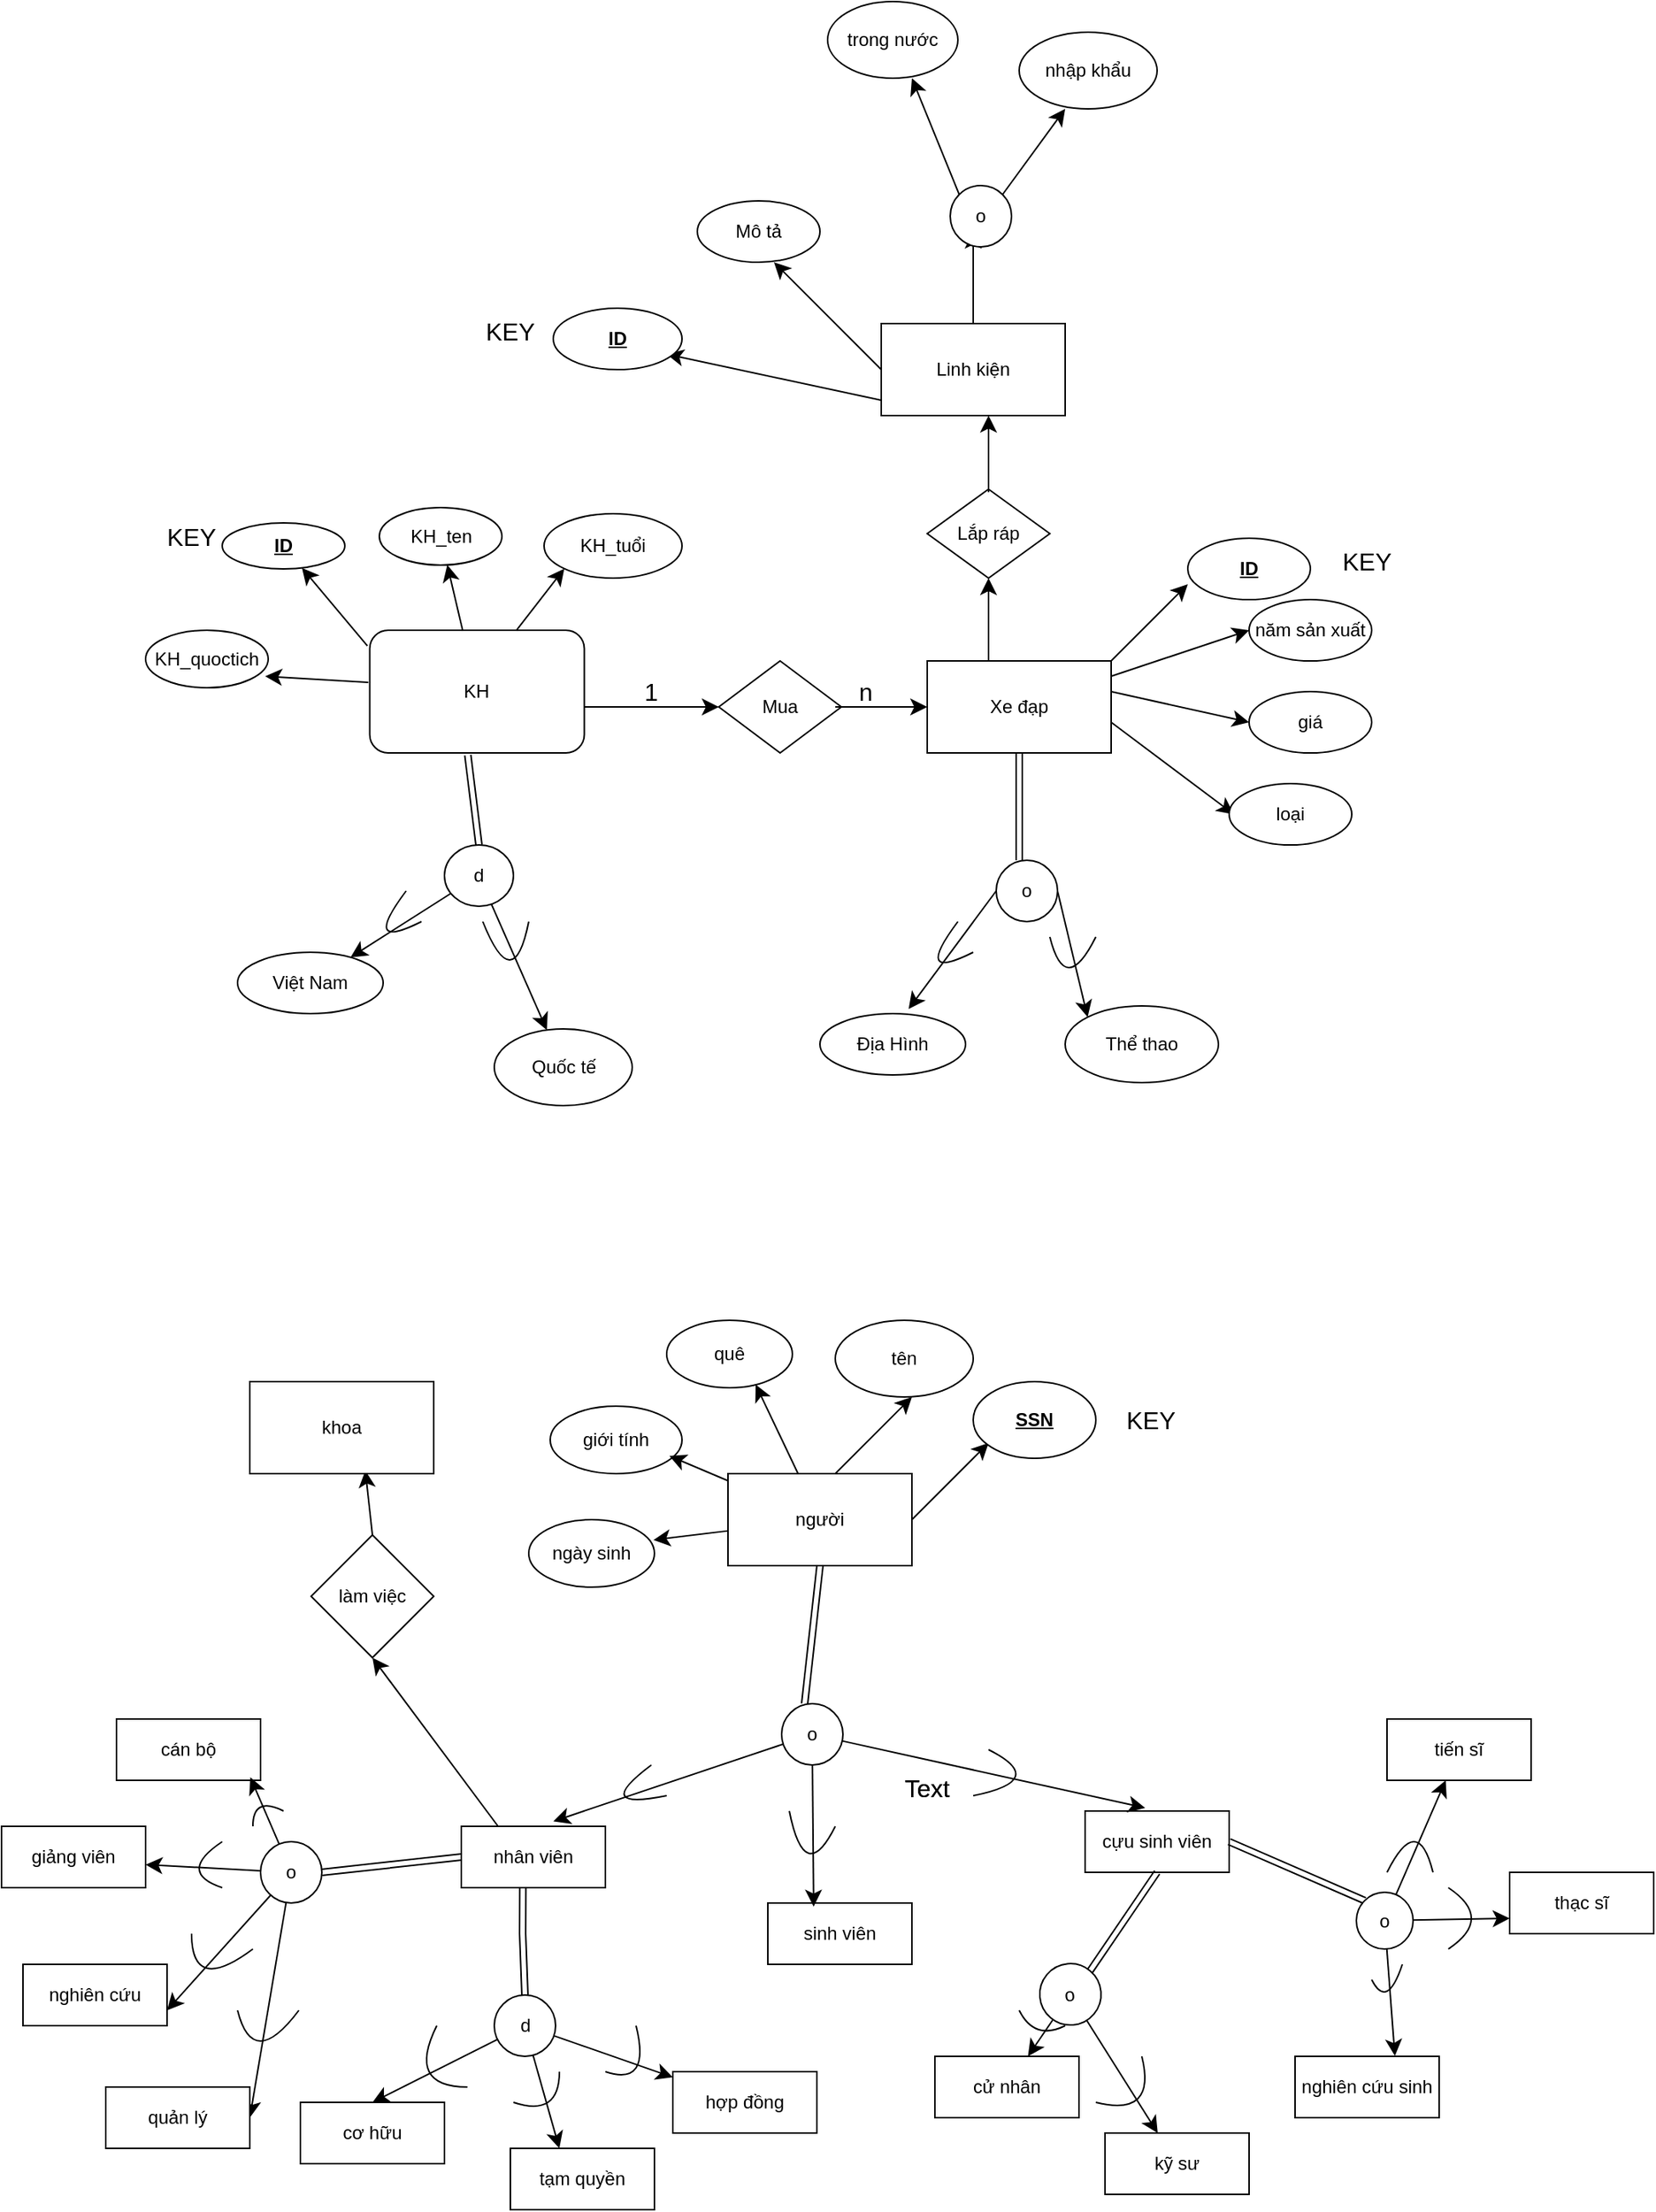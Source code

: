<mxfile version="24.3.0" type="github">
  <diagram id="C5RBs43oDa-KdzZeNtuy" name="Page-1">
    <mxGraphModel dx="2408" dy="2099" grid="1" gridSize="10" guides="1" tooltips="1" connect="1" arrows="1" fold="1" page="1" pageScale="1" pageWidth="827" pageHeight="1169" math="0" shadow="0">
      <root>
        <mxCell id="WIyWlLk6GJQsqaUBKTNV-0" />
        <mxCell id="WIyWlLk6GJQsqaUBKTNV-1" parent="WIyWlLk6GJQsqaUBKTNV-0" />
        <mxCell id="UyZW2vy-J4mHk7GFtcip-6" value="" style="edgeStyle=none;curved=1;rounded=0;orthogonalLoop=1;jettySize=auto;html=1;fontSize=12;startSize=8;endSize=8;exitX=-0.011;exitY=0.127;exitDx=0;exitDy=0;exitPerimeter=0;" edge="1" parent="WIyWlLk6GJQsqaUBKTNV-1" source="WIyWlLk6GJQsqaUBKTNV-3" target="UyZW2vy-J4mHk7GFtcip-4">
          <mxGeometry relative="1" as="geometry" />
        </mxCell>
        <mxCell id="UyZW2vy-J4mHk7GFtcip-8" value="" style="edgeStyle=none;curved=1;rounded=0;orthogonalLoop=1;jettySize=auto;html=1;fontSize=12;startSize=8;endSize=8;" edge="1" parent="WIyWlLk6GJQsqaUBKTNV-1" source="WIyWlLk6GJQsqaUBKTNV-3" target="UyZW2vy-J4mHk7GFtcip-7">
          <mxGeometry relative="1" as="geometry" />
        </mxCell>
        <mxCell id="WIyWlLk6GJQsqaUBKTNV-3" value="KH" style="rounded=1;whiteSpace=wrap;html=1;fontSize=12;glass=0;strokeWidth=1;shadow=0;" parent="WIyWlLk6GJQsqaUBKTNV-1" vertex="1">
          <mxGeometry x="186.25" y="80" width="140" height="80" as="geometry" />
        </mxCell>
        <mxCell id="UyZW2vy-J4mHk7GFtcip-4" value="&lt;u&gt;&lt;b&gt;ID&lt;/b&gt;&lt;/u&gt;" style="ellipse;whiteSpace=wrap;html=1;rounded=1;glass=0;strokeWidth=1;shadow=0;" vertex="1" parent="WIyWlLk6GJQsqaUBKTNV-1">
          <mxGeometry x="90" y="10" width="80" height="30" as="geometry" />
        </mxCell>
        <mxCell id="UyZW2vy-J4mHk7GFtcip-7" value="KH_ten" style="ellipse;whiteSpace=wrap;html=1;rounded=1;glass=0;strokeWidth=1;shadow=0;" vertex="1" parent="WIyWlLk6GJQsqaUBKTNV-1">
          <mxGeometry x="192.5" width="80" height="37.5" as="geometry" />
        </mxCell>
        <mxCell id="UyZW2vy-J4mHk7GFtcip-9" value="KH_quoctich" style="ellipse;whiteSpace=wrap;html=1;rounded=1;glass=0;strokeWidth=1;shadow=0;" vertex="1" parent="WIyWlLk6GJQsqaUBKTNV-1">
          <mxGeometry x="40" y="80" width="80" height="37.5" as="geometry" />
        </mxCell>
        <mxCell id="UyZW2vy-J4mHk7GFtcip-10" value="" style="endArrow=classic;html=1;rounded=0;fontSize=12;startSize=8;endSize=8;curved=1;exitX=-0.007;exitY=0.425;exitDx=0;exitDy=0;entryX=0.975;entryY=0.8;entryDx=0;entryDy=0;entryPerimeter=0;exitPerimeter=0;" edge="1" parent="WIyWlLk6GJQsqaUBKTNV-1" source="WIyWlLk6GJQsqaUBKTNV-3" target="UyZW2vy-J4mHk7GFtcip-9">
          <mxGeometry width="50" height="50" relative="1" as="geometry">
            <mxPoint x="120" y="90" as="sourcePoint" />
            <mxPoint x="170" y="40" as="targetPoint" />
          </mxGeometry>
        </mxCell>
        <mxCell id="UyZW2vy-J4mHk7GFtcip-11" value="KH_tuổi" style="ellipse;whiteSpace=wrap;html=1;" vertex="1" parent="WIyWlLk6GJQsqaUBKTNV-1">
          <mxGeometry x="300" y="4" width="90" height="42" as="geometry" />
        </mxCell>
        <mxCell id="UyZW2vy-J4mHk7GFtcip-12" value="" style="endArrow=classic;html=1;rounded=0;fontSize=12;startSize=8;endSize=8;curved=1;entryX=0;entryY=1;entryDx=0;entryDy=0;exitX=0.685;exitY=-0.003;exitDx=0;exitDy=0;exitPerimeter=0;" edge="1" parent="WIyWlLk6GJQsqaUBKTNV-1" source="WIyWlLk6GJQsqaUBKTNV-3" target="UyZW2vy-J4mHk7GFtcip-11">
          <mxGeometry width="50" height="50" relative="1" as="geometry">
            <mxPoint x="310" y="120" as="sourcePoint" />
            <mxPoint x="380" y="90" as="targetPoint" />
          </mxGeometry>
        </mxCell>
        <mxCell id="UyZW2vy-J4mHk7GFtcip-21" value="" style="edgeStyle=none;curved=1;rounded=0;orthogonalLoop=1;jettySize=auto;html=1;fontSize=12;startSize=8;endSize=8;" edge="1" parent="WIyWlLk6GJQsqaUBKTNV-1" source="UyZW2vy-J4mHk7GFtcip-18" target="UyZW2vy-J4mHk7GFtcip-20">
          <mxGeometry relative="1" as="geometry" />
        </mxCell>
        <mxCell id="UyZW2vy-J4mHk7GFtcip-23" value="" style="edgeStyle=none;curved=1;rounded=0;orthogonalLoop=1;jettySize=auto;html=1;fontSize=12;startSize=8;endSize=8;" edge="1" parent="WIyWlLk6GJQsqaUBKTNV-1" source="UyZW2vy-J4mHk7GFtcip-18" target="UyZW2vy-J4mHk7GFtcip-22">
          <mxGeometry relative="1" as="geometry" />
        </mxCell>
        <mxCell id="UyZW2vy-J4mHk7GFtcip-18" value="d" style="ellipse;whiteSpace=wrap;html=1;rounded=1;glass=0;strokeWidth=1;shadow=0;" vertex="1" parent="WIyWlLk6GJQsqaUBKTNV-1">
          <mxGeometry x="235" y="220" width="45" height="40" as="geometry" />
        </mxCell>
        <mxCell id="UyZW2vy-J4mHk7GFtcip-20" value="Quốc tế" style="ellipse;whiteSpace=wrap;html=1;rounded=1;glass=0;strokeWidth=1;shadow=0;" vertex="1" parent="WIyWlLk6GJQsqaUBKTNV-1">
          <mxGeometry x="267.5" y="340" width="90" height="50" as="geometry" />
        </mxCell>
        <mxCell id="UyZW2vy-J4mHk7GFtcip-22" value="Việt Nam" style="ellipse;whiteSpace=wrap;html=1;rounded=1;glass=0;strokeWidth=1;shadow=0;" vertex="1" parent="WIyWlLk6GJQsqaUBKTNV-1">
          <mxGeometry x="100" y="290" width="95" height="40" as="geometry" />
        </mxCell>
        <mxCell id="UyZW2vy-J4mHk7GFtcip-27" value="" style="endArrow=classic;html=1;rounded=0;fontSize=12;startSize=8;endSize=8;curved=1;entryX=0;entryY=0.5;entryDx=0;entryDy=0;" edge="1" parent="WIyWlLk6GJQsqaUBKTNV-1" target="UyZW2vy-J4mHk7GFtcip-28">
          <mxGeometry width="50" height="50" relative="1" as="geometry">
            <mxPoint x="326.25" y="130" as="sourcePoint" />
            <mxPoint x="420" y="130" as="targetPoint" />
          </mxGeometry>
        </mxCell>
        <mxCell id="UyZW2vy-J4mHk7GFtcip-28" value="Mua" style="rhombus;whiteSpace=wrap;html=1;" vertex="1" parent="WIyWlLk6GJQsqaUBKTNV-1">
          <mxGeometry x="414" y="100" width="80" height="60" as="geometry" />
        </mxCell>
        <mxCell id="UyZW2vy-J4mHk7GFtcip-29" value="" style="endArrow=classic;html=1;rounded=0;fontSize=12;startSize=8;endSize=8;curved=1;" edge="1" parent="WIyWlLk6GJQsqaUBKTNV-1">
          <mxGeometry width="50" height="50" relative="1" as="geometry">
            <mxPoint x="490" y="130" as="sourcePoint" />
            <mxPoint x="550" y="130" as="targetPoint" />
          </mxGeometry>
        </mxCell>
        <mxCell id="UyZW2vy-J4mHk7GFtcip-30" value="Xe đạp" style="rounded=0;whiteSpace=wrap;html=1;" vertex="1" parent="WIyWlLk6GJQsqaUBKTNV-1">
          <mxGeometry x="550" y="100" width="120" height="60" as="geometry" />
        </mxCell>
        <mxCell id="UyZW2vy-J4mHk7GFtcip-31" value="" style="shape=link;html=1;rounded=0;fontSize=12;startSize=8;endSize=8;curved=1;exitX=0.5;exitY=1;exitDx=0;exitDy=0;" edge="1" parent="WIyWlLk6GJQsqaUBKTNV-1" source="UyZW2vy-J4mHk7GFtcip-30">
          <mxGeometry width="100" relative="1" as="geometry">
            <mxPoint x="600" y="160" as="sourcePoint" />
            <mxPoint x="610" y="230" as="targetPoint" />
          </mxGeometry>
        </mxCell>
        <mxCell id="UyZW2vy-J4mHk7GFtcip-32" value="" style="shape=link;html=1;rounded=0;fontSize=12;startSize=8;endSize=8;curved=1;exitX=0.457;exitY=1.018;exitDx=0;exitDy=0;exitPerimeter=0;entryX=0.5;entryY=0;entryDx=0;entryDy=0;" edge="1" parent="WIyWlLk6GJQsqaUBKTNV-1" source="WIyWlLk6GJQsqaUBKTNV-3" target="UyZW2vy-J4mHk7GFtcip-18">
          <mxGeometry width="100" relative="1" as="geometry">
            <mxPoint x="200" y="300" as="sourcePoint" />
            <mxPoint x="300" y="300" as="targetPoint" />
          </mxGeometry>
        </mxCell>
        <mxCell id="UyZW2vy-J4mHk7GFtcip-33" value="o" style="ellipse;whiteSpace=wrap;html=1;aspect=fixed;" vertex="1" parent="WIyWlLk6GJQsqaUBKTNV-1">
          <mxGeometry x="595" y="230" width="40" height="40" as="geometry" />
        </mxCell>
        <mxCell id="UyZW2vy-J4mHk7GFtcip-34" value="" style="endArrow=classic;html=1;rounded=0;fontSize=12;startSize=8;endSize=8;curved=1;exitX=1;exitY=0.5;exitDx=0;exitDy=0;entryX=0;entryY=0;entryDx=0;entryDy=0;" edge="1" parent="WIyWlLk6GJQsqaUBKTNV-1" source="UyZW2vy-J4mHk7GFtcip-33" target="UyZW2vy-J4mHk7GFtcip-37">
          <mxGeometry width="50" height="50" relative="1" as="geometry">
            <mxPoint x="630" y="250" as="sourcePoint" />
            <mxPoint x="660" y="310" as="targetPoint" />
          </mxGeometry>
        </mxCell>
        <mxCell id="UyZW2vy-J4mHk7GFtcip-35" value="" style="endArrow=classic;html=1;rounded=0;fontSize=12;startSize=8;endSize=8;curved=1;exitX=0;exitY=0.5;exitDx=0;exitDy=0;entryX=0.609;entryY=-0.074;entryDx=0;entryDy=0;entryPerimeter=0;" edge="1" parent="WIyWlLk6GJQsqaUBKTNV-1" source="UyZW2vy-J4mHk7GFtcip-33" target="UyZW2vy-J4mHk7GFtcip-36">
          <mxGeometry width="50" height="50" relative="1" as="geometry">
            <mxPoint x="530" y="260" as="sourcePoint" />
            <mxPoint x="540" y="290" as="targetPoint" />
          </mxGeometry>
        </mxCell>
        <mxCell id="UyZW2vy-J4mHk7GFtcip-36" value="Địa Hình" style="ellipse;whiteSpace=wrap;html=1;" vertex="1" parent="WIyWlLk6GJQsqaUBKTNV-1">
          <mxGeometry x="480" y="330" width="95" height="40" as="geometry" />
        </mxCell>
        <mxCell id="UyZW2vy-J4mHk7GFtcip-37" value="Thể thao" style="ellipse;whiteSpace=wrap;html=1;" vertex="1" parent="WIyWlLk6GJQsqaUBKTNV-1">
          <mxGeometry x="640" y="325" width="100" height="50" as="geometry" />
        </mxCell>
        <mxCell id="UyZW2vy-J4mHk7GFtcip-38" value="1" style="text;html=1;align=center;verticalAlign=middle;whiteSpace=wrap;rounded=0;fontSize=16;" vertex="1" parent="WIyWlLk6GJQsqaUBKTNV-1">
          <mxGeometry x="340" y="105" width="60" height="30" as="geometry" />
        </mxCell>
        <mxCell id="UyZW2vy-J4mHk7GFtcip-39" value="n" style="text;html=1;align=center;verticalAlign=middle;whiteSpace=wrap;rounded=0;fontSize=16;" vertex="1" parent="WIyWlLk6GJQsqaUBKTNV-1">
          <mxGeometry x="480" y="105" width="60" height="30" as="geometry" />
        </mxCell>
        <mxCell id="UyZW2vy-J4mHk7GFtcip-40" value="" style="endArrow=classic;html=1;rounded=0;fontSize=12;startSize=8;endSize=8;curved=1;" edge="1" parent="WIyWlLk6GJQsqaUBKTNV-1">
          <mxGeometry width="50" height="50" relative="1" as="geometry">
            <mxPoint x="670" y="100" as="sourcePoint" />
            <mxPoint x="720" y="50" as="targetPoint" />
          </mxGeometry>
        </mxCell>
        <mxCell id="UyZW2vy-J4mHk7GFtcip-41" value="" style="endArrow=classic;html=1;rounded=0;fontSize=12;startSize=8;endSize=8;curved=1;" edge="1" parent="WIyWlLk6GJQsqaUBKTNV-1">
          <mxGeometry width="50" height="50" relative="1" as="geometry">
            <mxPoint x="670" y="120" as="sourcePoint" />
            <mxPoint x="760" y="140" as="targetPoint" />
          </mxGeometry>
        </mxCell>
        <mxCell id="UyZW2vy-J4mHk7GFtcip-42" value="" style="endArrow=classic;html=1;rounded=0;fontSize=12;startSize=8;endSize=8;curved=1;" edge="1" parent="WIyWlLk6GJQsqaUBKTNV-1">
          <mxGeometry width="50" height="50" relative="1" as="geometry">
            <mxPoint x="670" y="140" as="sourcePoint" />
            <mxPoint x="750" y="200" as="targetPoint" />
          </mxGeometry>
        </mxCell>
        <mxCell id="UyZW2vy-J4mHk7GFtcip-43" value="" style="endArrow=classic;html=1;rounded=0;fontSize=12;startSize=8;endSize=8;curved=1;" edge="1" parent="WIyWlLk6GJQsqaUBKTNV-1">
          <mxGeometry width="50" height="50" relative="1" as="geometry">
            <mxPoint x="670" y="110" as="sourcePoint" />
            <mxPoint x="760" y="80" as="targetPoint" />
          </mxGeometry>
        </mxCell>
        <mxCell id="UyZW2vy-J4mHk7GFtcip-44" value="&lt;u&gt;&lt;b&gt;ID&lt;/b&gt;&lt;/u&gt;" style="ellipse;whiteSpace=wrap;html=1;" vertex="1" parent="WIyWlLk6GJQsqaUBKTNV-1">
          <mxGeometry x="720" y="20" width="80" height="40" as="geometry" />
        </mxCell>
        <mxCell id="UyZW2vy-J4mHk7GFtcip-45" value="năm sản xuất" style="ellipse;whiteSpace=wrap;html=1;" vertex="1" parent="WIyWlLk6GJQsqaUBKTNV-1">
          <mxGeometry x="760" y="60" width="80" height="40" as="geometry" />
        </mxCell>
        <mxCell id="UyZW2vy-J4mHk7GFtcip-46" value="giá" style="ellipse;whiteSpace=wrap;html=1;" vertex="1" parent="WIyWlLk6GJQsqaUBKTNV-1">
          <mxGeometry x="760" y="120" width="80" height="40" as="geometry" />
        </mxCell>
        <mxCell id="UyZW2vy-J4mHk7GFtcip-47" value="loại" style="ellipse;whiteSpace=wrap;html=1;" vertex="1" parent="WIyWlLk6GJQsqaUBKTNV-1">
          <mxGeometry x="747" y="180" width="80" height="40" as="geometry" />
        </mxCell>
        <mxCell id="UyZW2vy-J4mHk7GFtcip-48" value="" style="endArrow=classic;html=1;rounded=0;fontSize=12;startSize=8;endSize=8;curved=1;entryX=0.5;entryY=1;entryDx=0;entryDy=0;" edge="1" parent="WIyWlLk6GJQsqaUBKTNV-1" target="UyZW2vy-J4mHk7GFtcip-49">
          <mxGeometry width="50" height="50" relative="1" as="geometry">
            <mxPoint x="590" y="100" as="sourcePoint" />
            <mxPoint x="600" y="30" as="targetPoint" />
          </mxGeometry>
        </mxCell>
        <mxCell id="UyZW2vy-J4mHk7GFtcip-49" value="Lắp ráp" style="rhombus;whiteSpace=wrap;html=1;" vertex="1" parent="WIyWlLk6GJQsqaUBKTNV-1">
          <mxGeometry x="550" y="-12" width="80" height="58" as="geometry" />
        </mxCell>
        <mxCell id="UyZW2vy-J4mHk7GFtcip-50" value="" style="endArrow=none;html=1;rounded=0;fontSize=12;startSize=8;endSize=8;curved=1;" edge="1" parent="WIyWlLk6GJQsqaUBKTNV-1">
          <mxGeometry width="50" height="50" relative="1" as="geometry">
            <mxPoint x="220" y="270" as="sourcePoint" />
            <mxPoint x="210" y="250" as="targetPoint" />
            <Array as="points">
              <mxPoint x="180" y="290" />
            </Array>
          </mxGeometry>
        </mxCell>
        <mxCell id="UyZW2vy-J4mHk7GFtcip-51" value="" style="endArrow=none;html=1;rounded=0;fontSize=12;startSize=8;endSize=8;curved=1;" edge="1" parent="WIyWlLk6GJQsqaUBKTNV-1">
          <mxGeometry width="50" height="50" relative="1" as="geometry">
            <mxPoint x="290" y="270" as="sourcePoint" />
            <mxPoint x="260" y="270" as="targetPoint" />
            <Array as="points">
              <mxPoint x="280" y="320" />
            </Array>
          </mxGeometry>
        </mxCell>
        <mxCell id="UyZW2vy-J4mHk7GFtcip-52" value="" style="endArrow=none;html=1;rounded=0;fontSize=12;startSize=8;endSize=8;curved=1;" edge="1" parent="WIyWlLk6GJQsqaUBKTNV-1">
          <mxGeometry width="50" height="50" relative="1" as="geometry">
            <mxPoint x="580" y="290" as="sourcePoint" />
            <mxPoint x="570" y="270" as="targetPoint" />
            <Array as="points">
              <mxPoint x="540" y="310" />
            </Array>
          </mxGeometry>
        </mxCell>
        <mxCell id="UyZW2vy-J4mHk7GFtcip-53" value="" style="endArrow=none;html=1;rounded=0;fontSize=12;startSize=8;endSize=8;curved=1;" edge="1" parent="WIyWlLk6GJQsqaUBKTNV-1">
          <mxGeometry width="50" height="50" relative="1" as="geometry">
            <mxPoint x="660" y="280" as="sourcePoint" />
            <mxPoint x="630" y="280" as="targetPoint" />
            <Array as="points">
              <mxPoint x="640" y="320" />
            </Array>
          </mxGeometry>
        </mxCell>
        <mxCell id="UyZW2vy-J4mHk7GFtcip-54" value="" style="endArrow=classic;html=1;rounded=0;fontSize=12;startSize=8;endSize=8;curved=1;" edge="1" parent="WIyWlLk6GJQsqaUBKTNV-1">
          <mxGeometry width="50" height="50" relative="1" as="geometry">
            <mxPoint x="590" y="-10" as="sourcePoint" />
            <mxPoint x="590" y="-60" as="targetPoint" />
          </mxGeometry>
        </mxCell>
        <mxCell id="UyZW2vy-J4mHk7GFtcip-55" value="Linh kiện" style="ellipse;whiteSpace=wrap;html=1;" vertex="1" parent="WIyWlLk6GJQsqaUBKTNV-1">
          <mxGeometry x="555" y="-110" width="70" height="50" as="geometry" />
        </mxCell>
        <mxCell id="UyZW2vy-J4mHk7GFtcip-56" value="Linh kiện" style="rounded=0;whiteSpace=wrap;html=1;" vertex="1" parent="WIyWlLk6GJQsqaUBKTNV-1">
          <mxGeometry x="520" y="-120" width="120" height="60" as="geometry" />
        </mxCell>
        <mxCell id="UyZW2vy-J4mHk7GFtcip-57" value="" style="endArrow=classic;html=1;rounded=0;fontSize=12;startSize=8;endSize=8;curved=1;" edge="1" parent="WIyWlLk6GJQsqaUBKTNV-1">
          <mxGeometry width="50" height="50" relative="1" as="geometry">
            <mxPoint x="580" y="-120" as="sourcePoint" />
            <mxPoint x="580" y="-180" as="targetPoint" />
          </mxGeometry>
        </mxCell>
        <mxCell id="UyZW2vy-J4mHk7GFtcip-58" value="o" style="ellipse;whiteSpace=wrap;html=1;aspect=fixed;" vertex="1" parent="WIyWlLk6GJQsqaUBKTNV-1">
          <mxGeometry x="565" y="-210" width="40" height="40" as="geometry" />
        </mxCell>
        <mxCell id="UyZW2vy-J4mHk7GFtcip-59" value="" style="endArrow=classic;html=1;rounded=0;fontSize=12;startSize=8;endSize=8;curved=1;exitX=1;exitY=0;exitDx=0;exitDy=0;" edge="1" parent="WIyWlLk6GJQsqaUBKTNV-1" source="UyZW2vy-J4mHk7GFtcip-58">
          <mxGeometry width="50" height="50" relative="1" as="geometry">
            <mxPoint x="590" y="-210" as="sourcePoint" />
            <mxPoint x="640" y="-260" as="targetPoint" />
          </mxGeometry>
        </mxCell>
        <mxCell id="UyZW2vy-J4mHk7GFtcip-60" value="" style="endArrow=classic;html=1;rounded=0;fontSize=12;startSize=8;endSize=8;curved=1;exitX=0;exitY=0;exitDx=0;exitDy=0;" edge="1" parent="WIyWlLk6GJQsqaUBKTNV-1" source="UyZW2vy-J4mHk7GFtcip-58">
          <mxGeometry width="50" height="50" relative="1" as="geometry">
            <mxPoint x="570" y="-200" as="sourcePoint" />
            <mxPoint x="540" y="-280" as="targetPoint" />
          </mxGeometry>
        </mxCell>
        <mxCell id="UyZW2vy-J4mHk7GFtcip-61" value="trong nước" style="ellipse;whiteSpace=wrap;html=1;" vertex="1" parent="WIyWlLk6GJQsqaUBKTNV-1">
          <mxGeometry x="485" y="-330" width="85" height="50" as="geometry" />
        </mxCell>
        <mxCell id="UyZW2vy-J4mHk7GFtcip-62" value="nhập khẩu" style="ellipse;whiteSpace=wrap;html=1;" vertex="1" parent="WIyWlLk6GJQsqaUBKTNV-1">
          <mxGeometry x="610" y="-310" width="90" height="50" as="geometry" />
        </mxCell>
        <mxCell id="UyZW2vy-J4mHk7GFtcip-63" value="" style="endArrow=classic;html=1;rounded=0;fontSize=12;startSize=8;endSize=8;curved=1;" edge="1" parent="WIyWlLk6GJQsqaUBKTNV-1">
          <mxGeometry width="50" height="50" relative="1" as="geometry">
            <mxPoint x="520" y="-90" as="sourcePoint" />
            <mxPoint x="450" y="-160" as="targetPoint" />
          </mxGeometry>
        </mxCell>
        <mxCell id="UyZW2vy-J4mHk7GFtcip-64" value="" style="endArrow=classic;html=1;rounded=0;fontSize=12;startSize=8;endSize=8;curved=1;" edge="1" parent="WIyWlLk6GJQsqaUBKTNV-1">
          <mxGeometry width="50" height="50" relative="1" as="geometry">
            <mxPoint x="520" y="-70" as="sourcePoint" />
            <mxPoint x="380" y="-100" as="targetPoint" />
          </mxGeometry>
        </mxCell>
        <mxCell id="UyZW2vy-J4mHk7GFtcip-65" value="Mô tả" style="ellipse;whiteSpace=wrap;html=1;" vertex="1" parent="WIyWlLk6GJQsqaUBKTNV-1">
          <mxGeometry x="400" y="-200" width="80" height="40" as="geometry" />
        </mxCell>
        <mxCell id="UyZW2vy-J4mHk7GFtcip-66" value="&lt;u&gt;&lt;b&gt;ID&lt;/b&gt;&lt;/u&gt;" style="ellipse;whiteSpace=wrap;html=1;" vertex="1" parent="WIyWlLk6GJQsqaUBKTNV-1">
          <mxGeometry x="306" y="-130" width="84" height="40" as="geometry" />
        </mxCell>
        <mxCell id="UyZW2vy-J4mHk7GFtcip-67" value="người" style="rounded=0;whiteSpace=wrap;html=1;" vertex="1" parent="WIyWlLk6GJQsqaUBKTNV-1">
          <mxGeometry x="420" y="630" width="120" height="60" as="geometry" />
        </mxCell>
        <mxCell id="UyZW2vy-J4mHk7GFtcip-68" value="" style="endArrow=classic;html=1;rounded=0;fontSize=12;startSize=8;endSize=8;curved=1;" edge="1" parent="WIyWlLk6GJQsqaUBKTNV-1">
          <mxGeometry width="50" height="50" relative="1" as="geometry">
            <mxPoint x="540" y="660" as="sourcePoint" />
            <mxPoint x="590" y="610" as="targetPoint" />
          </mxGeometry>
        </mxCell>
        <mxCell id="UyZW2vy-J4mHk7GFtcip-69" value="&lt;b&gt;&lt;u&gt;SSN&lt;/u&gt;&lt;/b&gt;" style="ellipse;whiteSpace=wrap;html=1;" vertex="1" parent="WIyWlLk6GJQsqaUBKTNV-1">
          <mxGeometry x="580" y="570" width="80" height="50" as="geometry" />
        </mxCell>
        <mxCell id="UyZW2vy-J4mHk7GFtcip-70" value="" style="endArrow=classic;html=1;rounded=0;fontSize=12;startSize=8;endSize=8;curved=1;" edge="1" parent="WIyWlLk6GJQsqaUBKTNV-1">
          <mxGeometry width="50" height="50" relative="1" as="geometry">
            <mxPoint x="490" y="630" as="sourcePoint" />
            <mxPoint x="540" y="580" as="targetPoint" />
          </mxGeometry>
        </mxCell>
        <mxCell id="UyZW2vy-J4mHk7GFtcip-71" value="tên" style="ellipse;whiteSpace=wrap;html=1;" vertex="1" parent="WIyWlLk6GJQsqaUBKTNV-1">
          <mxGeometry x="490" y="530" width="90" height="50" as="geometry" />
        </mxCell>
        <mxCell id="UyZW2vy-J4mHk7GFtcip-72" value="quê" style="ellipse;whiteSpace=wrap;html=1;" vertex="1" parent="WIyWlLk6GJQsqaUBKTNV-1">
          <mxGeometry x="380" y="530" width="82" height="44" as="geometry" />
        </mxCell>
        <mxCell id="UyZW2vy-J4mHk7GFtcip-74" style="edgeStyle=none;curved=1;rounded=0;orthogonalLoop=1;jettySize=auto;html=1;entryX=0.708;entryY=0.953;entryDx=0;entryDy=0;entryPerimeter=0;fontSize=12;startSize=8;endSize=8;" edge="1" parent="WIyWlLk6GJQsqaUBKTNV-1" source="UyZW2vy-J4mHk7GFtcip-67" target="UyZW2vy-J4mHk7GFtcip-72">
          <mxGeometry relative="1" as="geometry" />
        </mxCell>
        <mxCell id="UyZW2vy-J4mHk7GFtcip-76" value="giới tính" style="ellipse;whiteSpace=wrap;html=1;" vertex="1" parent="WIyWlLk6GJQsqaUBKTNV-1">
          <mxGeometry x="304" y="586" width="86" height="44" as="geometry" />
        </mxCell>
        <mxCell id="UyZW2vy-J4mHk7GFtcip-77" value="ngày sinh" style="ellipse;whiteSpace=wrap;html=1;" vertex="1" parent="WIyWlLk6GJQsqaUBKTNV-1">
          <mxGeometry x="290" y="660" width="82" height="44" as="geometry" />
        </mxCell>
        <mxCell id="UyZW2vy-J4mHk7GFtcip-78" style="edgeStyle=none;curved=1;rounded=0;orthogonalLoop=1;jettySize=auto;html=1;entryX=0.904;entryY=0.737;entryDx=0;entryDy=0;entryPerimeter=0;fontSize=12;startSize=8;endSize=8;" edge="1" parent="WIyWlLk6GJQsqaUBKTNV-1" source="UyZW2vy-J4mHk7GFtcip-67" target="UyZW2vy-J4mHk7GFtcip-76">
          <mxGeometry relative="1" as="geometry" />
        </mxCell>
        <mxCell id="UyZW2vy-J4mHk7GFtcip-79" style="edgeStyle=none;curved=1;rounded=0;orthogonalLoop=1;jettySize=auto;html=1;entryX=0.992;entryY=0.301;entryDx=0;entryDy=0;entryPerimeter=0;fontSize=12;startSize=8;endSize=8;" edge="1" parent="WIyWlLk6GJQsqaUBKTNV-1" source="UyZW2vy-J4mHk7GFtcip-67" target="UyZW2vy-J4mHk7GFtcip-77">
          <mxGeometry relative="1" as="geometry" />
        </mxCell>
        <mxCell id="UyZW2vy-J4mHk7GFtcip-80" value="" style="shape=link;html=1;rounded=0;fontSize=12;startSize=8;endSize=8;curved=1;exitX=0.5;exitY=1;exitDx=0;exitDy=0;" edge="1" parent="WIyWlLk6GJQsqaUBKTNV-1" source="UyZW2vy-J4mHk7GFtcip-67">
          <mxGeometry width="100" relative="1" as="geometry">
            <mxPoint x="490" y="730" as="sourcePoint" />
            <mxPoint x="470" y="780" as="targetPoint" />
          </mxGeometry>
        </mxCell>
        <mxCell id="UyZW2vy-J4mHk7GFtcip-82" value="o" style="ellipse;whiteSpace=wrap;html=1;aspect=fixed;" vertex="1" parent="WIyWlLk6GJQsqaUBKTNV-1">
          <mxGeometry x="455" y="780" width="40" height="40" as="geometry" />
        </mxCell>
        <mxCell id="UyZW2vy-J4mHk7GFtcip-84" value="nhân viên" style="rounded=0;whiteSpace=wrap;html=1;" vertex="1" parent="WIyWlLk6GJQsqaUBKTNV-1">
          <mxGeometry x="246" y="860" width="94" height="40" as="geometry" />
        </mxCell>
        <mxCell id="UyZW2vy-J4mHk7GFtcip-85" value="sinh viên" style="rounded=0;whiteSpace=wrap;html=1;" vertex="1" parent="WIyWlLk6GJQsqaUBKTNV-1">
          <mxGeometry x="446" y="910" width="94" height="40" as="geometry" />
        </mxCell>
        <mxCell id="UyZW2vy-J4mHk7GFtcip-86" value="cựu sinh viên" style="rounded=0;whiteSpace=wrap;html=1;" vertex="1" parent="WIyWlLk6GJQsqaUBKTNV-1">
          <mxGeometry x="653" y="850" width="94" height="40" as="geometry" />
        </mxCell>
        <mxCell id="UyZW2vy-J4mHk7GFtcip-87" style="edgeStyle=none;curved=1;rounded=0;orthogonalLoop=1;jettySize=auto;html=1;entryX=0.318;entryY=0.059;entryDx=0;entryDy=0;entryPerimeter=0;fontSize=12;startSize=8;endSize=8;" edge="1" parent="WIyWlLk6GJQsqaUBKTNV-1" source="UyZW2vy-J4mHk7GFtcip-82" target="UyZW2vy-J4mHk7GFtcip-85">
          <mxGeometry relative="1" as="geometry" />
        </mxCell>
        <mxCell id="UyZW2vy-J4mHk7GFtcip-88" style="edgeStyle=none;curved=1;rounded=0;orthogonalLoop=1;jettySize=auto;html=1;entryX=0.639;entryY=-0.082;entryDx=0;entryDy=0;entryPerimeter=0;fontSize=12;startSize=8;endSize=8;" edge="1" parent="WIyWlLk6GJQsqaUBKTNV-1" source="UyZW2vy-J4mHk7GFtcip-82" target="UyZW2vy-J4mHk7GFtcip-84">
          <mxGeometry relative="1" as="geometry" />
        </mxCell>
        <mxCell id="UyZW2vy-J4mHk7GFtcip-89" style="edgeStyle=none;curved=1;rounded=0;orthogonalLoop=1;jettySize=auto;html=1;entryX=0.417;entryY=-0.05;entryDx=0;entryDy=0;entryPerimeter=0;fontSize=12;startSize=8;endSize=8;" edge="1" parent="WIyWlLk6GJQsqaUBKTNV-1" source="UyZW2vy-J4mHk7GFtcip-82" target="UyZW2vy-J4mHk7GFtcip-86">
          <mxGeometry relative="1" as="geometry" />
        </mxCell>
        <mxCell id="UyZW2vy-J4mHk7GFtcip-90" value="" style="endArrow=none;html=1;rounded=0;fontSize=12;startSize=8;endSize=8;curved=1;" edge="1" parent="WIyWlLk6GJQsqaUBKTNV-1">
          <mxGeometry width="50" height="50" relative="1" as="geometry">
            <mxPoint x="380" y="840" as="sourcePoint" />
            <mxPoint x="370" y="820" as="targetPoint" />
            <Array as="points">
              <mxPoint x="330" y="850" />
            </Array>
          </mxGeometry>
        </mxCell>
        <mxCell id="UyZW2vy-J4mHk7GFtcip-91" value="" style="endArrow=none;html=1;rounded=0;fontSize=12;startSize=8;endSize=8;curved=1;" edge="1" parent="WIyWlLk6GJQsqaUBKTNV-1">
          <mxGeometry width="50" height="50" relative="1" as="geometry">
            <mxPoint x="490" y="860" as="sourcePoint" />
            <mxPoint x="460" y="850" as="targetPoint" />
            <Array as="points">
              <mxPoint x="470" y="900" />
            </Array>
          </mxGeometry>
        </mxCell>
        <mxCell id="UyZW2vy-J4mHk7GFtcip-92" value="" style="endArrow=none;html=1;rounded=0;fontSize=12;startSize=8;endSize=8;curved=1;" edge="1" parent="WIyWlLk6GJQsqaUBKTNV-1">
          <mxGeometry width="50" height="50" relative="1" as="geometry">
            <mxPoint x="590" y="810" as="sourcePoint" />
            <mxPoint x="580" y="840" as="targetPoint" />
            <Array as="points">
              <mxPoint x="630" y="830" />
            </Array>
          </mxGeometry>
        </mxCell>
        <mxCell id="UyZW2vy-J4mHk7GFtcip-93" value="" style="shape=link;html=1;rounded=0;fontSize=12;startSize=8;endSize=8;curved=1;entryX=0;entryY=0.5;entryDx=0;entryDy=0;exitX=1;exitY=0.5;exitDx=0;exitDy=0;" edge="1" parent="WIyWlLk6GJQsqaUBKTNV-1" source="UyZW2vy-J4mHk7GFtcip-95" target="UyZW2vy-J4mHk7GFtcip-84">
          <mxGeometry width="100" relative="1" as="geometry">
            <mxPoint x="150" y="880" as="sourcePoint" />
            <mxPoint x="210" y="880" as="targetPoint" />
          </mxGeometry>
        </mxCell>
        <mxCell id="UyZW2vy-J4mHk7GFtcip-94" value="" style="shape=link;html=1;rounded=0;fontSize=12;startSize=8;endSize=8;curved=1;exitX=0.427;exitY=1.005;exitDx=0;exitDy=0;exitPerimeter=0;entryX=0.5;entryY=0;entryDx=0;entryDy=0;" edge="1" parent="WIyWlLk6GJQsqaUBKTNV-1" source="UyZW2vy-J4mHk7GFtcip-84" target="UyZW2vy-J4mHk7GFtcip-96">
          <mxGeometry width="100" relative="1" as="geometry">
            <mxPoint x="270" y="940" as="sourcePoint" />
            <mxPoint x="250" y="990" as="targetPoint" />
            <Array as="points">
              <mxPoint x="286" y="930" />
            </Array>
          </mxGeometry>
        </mxCell>
        <mxCell id="UyZW2vy-J4mHk7GFtcip-103" style="edgeStyle=none;curved=1;rounded=0;orthogonalLoop=1;jettySize=auto;html=1;fontSize=12;startSize=8;endSize=8;" edge="1" parent="WIyWlLk6GJQsqaUBKTNV-1" source="UyZW2vy-J4mHk7GFtcip-95">
          <mxGeometry relative="1" as="geometry">
            <mxPoint x="40" y="885" as="targetPoint" />
          </mxGeometry>
        </mxCell>
        <mxCell id="UyZW2vy-J4mHk7GFtcip-104" style="edgeStyle=none;curved=1;rounded=0;orthogonalLoop=1;jettySize=auto;html=1;entryX=1;entryY=0.75;entryDx=0;entryDy=0;fontSize=12;startSize=8;endSize=8;" edge="1" parent="WIyWlLk6GJQsqaUBKTNV-1" source="UyZW2vy-J4mHk7GFtcip-95" target="UyZW2vy-J4mHk7GFtcip-99">
          <mxGeometry relative="1" as="geometry" />
        </mxCell>
        <mxCell id="UyZW2vy-J4mHk7GFtcip-105" style="edgeStyle=none;curved=1;rounded=0;orthogonalLoop=1;jettySize=auto;html=1;fontSize=12;startSize=8;endSize=8;entryX=1;entryY=0.5;entryDx=0;entryDy=0;" edge="1" parent="WIyWlLk6GJQsqaUBKTNV-1" source="UyZW2vy-J4mHk7GFtcip-95" target="UyZW2vy-J4mHk7GFtcip-98">
          <mxGeometry relative="1" as="geometry">
            <mxPoint x="60" y="1060" as="targetPoint" />
          </mxGeometry>
        </mxCell>
        <mxCell id="UyZW2vy-J4mHk7GFtcip-95" value="o" style="ellipse;whiteSpace=wrap;html=1;aspect=fixed;" vertex="1" parent="WIyWlLk6GJQsqaUBKTNV-1">
          <mxGeometry x="115" y="870" width="40" height="40" as="geometry" />
        </mxCell>
        <mxCell id="UyZW2vy-J4mHk7GFtcip-109" style="edgeStyle=none;curved=1;rounded=0;orthogonalLoop=1;jettySize=auto;html=1;entryX=0.5;entryY=0;entryDx=0;entryDy=0;fontSize=12;startSize=8;endSize=8;" edge="1" parent="WIyWlLk6GJQsqaUBKTNV-1" source="UyZW2vy-J4mHk7GFtcip-96" target="UyZW2vy-J4mHk7GFtcip-108">
          <mxGeometry relative="1" as="geometry" />
        </mxCell>
        <mxCell id="UyZW2vy-J4mHk7GFtcip-111" style="edgeStyle=none;curved=1;rounded=0;orthogonalLoop=1;jettySize=auto;html=1;fontSize=12;startSize=8;endSize=8;" edge="1" parent="WIyWlLk6GJQsqaUBKTNV-1" source="UyZW2vy-J4mHk7GFtcip-96" target="UyZW2vy-J4mHk7GFtcip-106">
          <mxGeometry relative="1" as="geometry" />
        </mxCell>
        <mxCell id="UyZW2vy-J4mHk7GFtcip-96" value="d" style="ellipse;whiteSpace=wrap;html=1;aspect=fixed;" vertex="1" parent="WIyWlLk6GJQsqaUBKTNV-1">
          <mxGeometry x="267.5" y="970" width="40" height="40" as="geometry" />
        </mxCell>
        <mxCell id="UyZW2vy-J4mHk7GFtcip-98" value="quản lý" style="rounded=0;whiteSpace=wrap;html=1;" vertex="1" parent="WIyWlLk6GJQsqaUBKTNV-1">
          <mxGeometry x="14" y="1030" width="94" height="40" as="geometry" />
        </mxCell>
        <mxCell id="UyZW2vy-J4mHk7GFtcip-99" value="nghiên cứu" style="rounded=0;whiteSpace=wrap;html=1;" vertex="1" parent="WIyWlLk6GJQsqaUBKTNV-1">
          <mxGeometry x="-40" y="950" width="94" height="40" as="geometry" />
        </mxCell>
        <mxCell id="UyZW2vy-J4mHk7GFtcip-100" value="giảng viên" style="rounded=0;whiteSpace=wrap;html=1;" vertex="1" parent="WIyWlLk6GJQsqaUBKTNV-1">
          <mxGeometry x="-54" y="860" width="94" height="40" as="geometry" />
        </mxCell>
        <mxCell id="UyZW2vy-J4mHk7GFtcip-101" value="cán bộ" style="rounded=0;whiteSpace=wrap;html=1;" vertex="1" parent="WIyWlLk6GJQsqaUBKTNV-1">
          <mxGeometry x="21" y="790" width="94" height="40" as="geometry" />
        </mxCell>
        <mxCell id="UyZW2vy-J4mHk7GFtcip-102" style="edgeStyle=none;curved=1;rounded=0;orthogonalLoop=1;jettySize=auto;html=1;entryX=0.929;entryY=0.95;entryDx=0;entryDy=0;entryPerimeter=0;fontSize=12;startSize=8;endSize=8;" edge="1" parent="WIyWlLk6GJQsqaUBKTNV-1" source="UyZW2vy-J4mHk7GFtcip-95" target="UyZW2vy-J4mHk7GFtcip-101">
          <mxGeometry relative="1" as="geometry" />
        </mxCell>
        <mxCell id="UyZW2vy-J4mHk7GFtcip-106" value="hợp đồng" style="rounded=0;whiteSpace=wrap;html=1;" vertex="1" parent="WIyWlLk6GJQsqaUBKTNV-1">
          <mxGeometry x="384" y="1020" width="94" height="40" as="geometry" />
        </mxCell>
        <mxCell id="UyZW2vy-J4mHk7GFtcip-107" value="tạm quyền" style="rounded=0;whiteSpace=wrap;html=1;" vertex="1" parent="WIyWlLk6GJQsqaUBKTNV-1">
          <mxGeometry x="278" y="1070" width="94" height="40" as="geometry" />
        </mxCell>
        <mxCell id="UyZW2vy-J4mHk7GFtcip-108" value="cơ hữu" style="rounded=0;whiteSpace=wrap;html=1;" vertex="1" parent="WIyWlLk6GJQsqaUBKTNV-1">
          <mxGeometry x="141" y="1040" width="94" height="40" as="geometry" />
        </mxCell>
        <mxCell id="UyZW2vy-J4mHk7GFtcip-110" style="edgeStyle=none;curved=1;rounded=0;orthogonalLoop=1;jettySize=auto;html=1;entryX=0.34;entryY=0;entryDx=0;entryDy=0;entryPerimeter=0;fontSize=12;startSize=8;endSize=8;" edge="1" parent="WIyWlLk6GJQsqaUBKTNV-1" source="UyZW2vy-J4mHk7GFtcip-96" target="UyZW2vy-J4mHk7GFtcip-107">
          <mxGeometry relative="1" as="geometry" />
        </mxCell>
        <mxCell id="UyZW2vy-J4mHk7GFtcip-112" value="" style="shape=link;html=1;rounded=0;fontSize=12;startSize=8;endSize=8;curved=1;exitX=1;exitY=0.5;exitDx=0;exitDy=0;entryX=0;entryY=0;entryDx=0;entryDy=0;" edge="1" parent="WIyWlLk6GJQsqaUBKTNV-1" source="UyZW2vy-J4mHk7GFtcip-86" target="UyZW2vy-J4mHk7GFtcip-115">
          <mxGeometry width="100" relative="1" as="geometry">
            <mxPoint x="790" y="870" as="sourcePoint" />
            <mxPoint x="830" y="910" as="targetPoint" />
          </mxGeometry>
        </mxCell>
        <mxCell id="UyZW2vy-J4mHk7GFtcip-113" value="" style="shape=link;html=1;rounded=0;fontSize=12;startSize=8;endSize=8;curved=1;exitX=0.5;exitY=1;exitDx=0;exitDy=0;width=-3.913;entryX=1;entryY=0;entryDx=0;entryDy=0;" edge="1" parent="WIyWlLk6GJQsqaUBKTNV-1" source="UyZW2vy-J4mHk7GFtcip-86" target="UyZW2vy-J4mHk7GFtcip-114">
          <mxGeometry width="100" relative="1" as="geometry">
            <mxPoint x="700" y="960" as="sourcePoint" />
            <mxPoint x="650" y="950" as="targetPoint" />
          </mxGeometry>
        </mxCell>
        <mxCell id="UyZW2vy-J4mHk7GFtcip-124" style="edgeStyle=none;curved=1;rounded=0;orthogonalLoop=1;jettySize=auto;html=1;fontSize=12;startSize=8;endSize=8;" edge="1" parent="WIyWlLk6GJQsqaUBKTNV-1" source="UyZW2vy-J4mHk7GFtcip-114" target="UyZW2vy-J4mHk7GFtcip-118">
          <mxGeometry relative="1" as="geometry" />
        </mxCell>
        <mxCell id="UyZW2vy-J4mHk7GFtcip-125" style="edgeStyle=none;curved=1;rounded=0;orthogonalLoop=1;jettySize=auto;html=1;fontSize=12;startSize=8;endSize=8;" edge="1" parent="WIyWlLk6GJQsqaUBKTNV-1" source="UyZW2vy-J4mHk7GFtcip-114" target="UyZW2vy-J4mHk7GFtcip-117">
          <mxGeometry relative="1" as="geometry" />
        </mxCell>
        <mxCell id="UyZW2vy-J4mHk7GFtcip-114" value="o" style="ellipse;whiteSpace=wrap;html=1;aspect=fixed;rotation=-5;" vertex="1" parent="WIyWlLk6GJQsqaUBKTNV-1">
          <mxGeometry x="623.42" y="949.55" width="40" height="40" as="geometry" />
        </mxCell>
        <mxCell id="UyZW2vy-J4mHk7GFtcip-121" style="edgeStyle=none;curved=1;rounded=0;orthogonalLoop=1;jettySize=auto;html=1;fontSize=12;startSize=8;endSize=8;" edge="1" parent="WIyWlLk6GJQsqaUBKTNV-1" source="UyZW2vy-J4mHk7GFtcip-115" target="UyZW2vy-J4mHk7GFtcip-120">
          <mxGeometry relative="1" as="geometry" />
        </mxCell>
        <mxCell id="UyZW2vy-J4mHk7GFtcip-122" style="edgeStyle=none;curved=1;rounded=0;orthogonalLoop=1;jettySize=auto;html=1;entryX=0;entryY=0.75;entryDx=0;entryDy=0;fontSize=12;startSize=8;endSize=8;" edge="1" parent="WIyWlLk6GJQsqaUBKTNV-1" source="UyZW2vy-J4mHk7GFtcip-115" target="UyZW2vy-J4mHk7GFtcip-119">
          <mxGeometry relative="1" as="geometry" />
        </mxCell>
        <mxCell id="UyZW2vy-J4mHk7GFtcip-115" value="o" style="ellipse;whiteSpace=wrap;html=1;aspect=fixed;" vertex="1" parent="WIyWlLk6GJQsqaUBKTNV-1">
          <mxGeometry x="830" y="903" width="37" height="37" as="geometry" />
        </mxCell>
        <mxCell id="UyZW2vy-J4mHk7GFtcip-116" value="nghiên cứu sinh" style="rounded=0;whiteSpace=wrap;html=1;" vertex="1" parent="WIyWlLk6GJQsqaUBKTNV-1">
          <mxGeometry x="790" y="1010" width="94" height="40" as="geometry" />
        </mxCell>
        <mxCell id="UyZW2vy-J4mHk7GFtcip-117" value="kỹ sư" style="rounded=0;whiteSpace=wrap;html=1;" vertex="1" parent="WIyWlLk6GJQsqaUBKTNV-1">
          <mxGeometry x="666" y="1060" width="94" height="40" as="geometry" />
        </mxCell>
        <mxCell id="UyZW2vy-J4mHk7GFtcip-118" value="cử nhân" style="rounded=0;whiteSpace=wrap;html=1;" vertex="1" parent="WIyWlLk6GJQsqaUBKTNV-1">
          <mxGeometry x="555" y="1010" width="94" height="40" as="geometry" />
        </mxCell>
        <mxCell id="UyZW2vy-J4mHk7GFtcip-119" value="thạc sĩ" style="rounded=0;whiteSpace=wrap;html=1;" vertex="1" parent="WIyWlLk6GJQsqaUBKTNV-1">
          <mxGeometry x="930" y="890" width="94" height="40" as="geometry" />
        </mxCell>
        <mxCell id="UyZW2vy-J4mHk7GFtcip-120" value="tiến sĩ" style="rounded=0;whiteSpace=wrap;html=1;" vertex="1" parent="WIyWlLk6GJQsqaUBKTNV-1">
          <mxGeometry x="850" y="790" width="94" height="40" as="geometry" />
        </mxCell>
        <mxCell id="UyZW2vy-J4mHk7GFtcip-123" style="edgeStyle=none;curved=1;rounded=0;orthogonalLoop=1;jettySize=auto;html=1;entryX=0.693;entryY=-0.006;entryDx=0;entryDy=0;entryPerimeter=0;fontSize=12;startSize=8;endSize=8;" edge="1" parent="WIyWlLk6GJQsqaUBKTNV-1" source="UyZW2vy-J4mHk7GFtcip-115" target="UyZW2vy-J4mHk7GFtcip-116">
          <mxGeometry relative="1" as="geometry" />
        </mxCell>
        <mxCell id="UyZW2vy-J4mHk7GFtcip-126" value="" style="endArrow=classic;html=1;rounded=0;fontSize=12;startSize=8;endSize=8;curved=1;entryX=0.5;entryY=1;entryDx=0;entryDy=0;" edge="1" parent="WIyWlLk6GJQsqaUBKTNV-1" target="UyZW2vy-J4mHk7GFtcip-127">
          <mxGeometry width="50" height="50" relative="1" as="geometry">
            <mxPoint x="270" y="860" as="sourcePoint" />
            <mxPoint x="240" y="750" as="targetPoint" />
          </mxGeometry>
        </mxCell>
        <mxCell id="UyZW2vy-J4mHk7GFtcip-128" style="edgeStyle=none;curved=1;rounded=0;orthogonalLoop=1;jettySize=auto;html=1;fontSize=12;startSize=8;endSize=8;exitX=0.5;exitY=0;exitDx=0;exitDy=0;entryX=0.628;entryY=0.967;entryDx=0;entryDy=0;entryPerimeter=0;" edge="1" parent="WIyWlLk6GJQsqaUBKTNV-1" source="UyZW2vy-J4mHk7GFtcip-127" target="UyZW2vy-J4mHk7GFtcip-130">
          <mxGeometry relative="1" as="geometry">
            <mxPoint x="180" y="620" as="targetPoint" />
          </mxGeometry>
        </mxCell>
        <mxCell id="UyZW2vy-J4mHk7GFtcip-127" value="làm việc" style="rhombus;whiteSpace=wrap;html=1;" vertex="1" parent="WIyWlLk6GJQsqaUBKTNV-1">
          <mxGeometry x="148" y="670" width="80" height="80" as="geometry" />
        </mxCell>
        <mxCell id="UyZW2vy-J4mHk7GFtcip-129" value="Khoa" style="ellipse;whiteSpace=wrap;html=1;" vertex="1" parent="WIyWlLk6GJQsqaUBKTNV-1">
          <mxGeometry x="141" y="580" width="66" height="50" as="geometry" />
        </mxCell>
        <mxCell id="UyZW2vy-J4mHk7GFtcip-130" value="khoa" style="rounded=0;whiteSpace=wrap;html=1;" vertex="1" parent="WIyWlLk6GJQsqaUBKTNV-1">
          <mxGeometry x="108" y="570" width="120" height="60" as="geometry" />
        </mxCell>
        <mxCell id="UyZW2vy-J4mHk7GFtcip-131" value="" style="endArrow=none;html=1;rounded=0;fontSize=12;startSize=8;endSize=8;curved=1;" edge="1" parent="WIyWlLk6GJQsqaUBKTNV-1">
          <mxGeometry width="50" height="50" relative="1" as="geometry">
            <mxPoint x="110" y="860" as="sourcePoint" />
            <mxPoint x="130" y="850" as="targetPoint" />
            <Array as="points">
              <mxPoint x="110" y="840" />
            </Array>
          </mxGeometry>
        </mxCell>
        <mxCell id="UyZW2vy-J4mHk7GFtcip-132" value="" style="endArrow=none;html=1;rounded=0;fontSize=12;startSize=8;endSize=8;curved=1;" edge="1" parent="WIyWlLk6GJQsqaUBKTNV-1">
          <mxGeometry width="50" height="50" relative="1" as="geometry">
            <mxPoint x="90" y="900" as="sourcePoint" />
            <mxPoint x="90" y="870" as="targetPoint" />
            <Array as="points">
              <mxPoint x="60" y="890" />
            </Array>
          </mxGeometry>
        </mxCell>
        <mxCell id="UyZW2vy-J4mHk7GFtcip-133" value="" style="endArrow=none;html=1;rounded=0;fontSize=12;startSize=8;endSize=8;curved=1;" edge="1" parent="WIyWlLk6GJQsqaUBKTNV-1">
          <mxGeometry width="50" height="50" relative="1" as="geometry">
            <mxPoint x="70" y="930" as="sourcePoint" />
            <mxPoint x="110" y="940" as="targetPoint" />
            <Array as="points">
              <mxPoint x="70" y="970" />
            </Array>
          </mxGeometry>
        </mxCell>
        <mxCell id="UyZW2vy-J4mHk7GFtcip-134" value="" style="endArrow=none;html=1;rounded=0;fontSize=12;startSize=8;endSize=8;curved=1;" edge="1" parent="WIyWlLk6GJQsqaUBKTNV-1">
          <mxGeometry width="50" height="50" relative="1" as="geometry">
            <mxPoint x="100" y="980" as="sourcePoint" />
            <mxPoint x="140" y="980" as="targetPoint" />
            <Array as="points">
              <mxPoint x="110" y="1020" />
            </Array>
          </mxGeometry>
        </mxCell>
        <mxCell id="UyZW2vy-J4mHk7GFtcip-135" value="" style="endArrow=none;html=1;rounded=0;fontSize=12;startSize=8;endSize=8;curved=1;" edge="1" parent="WIyWlLk6GJQsqaUBKTNV-1">
          <mxGeometry width="50" height="50" relative="1" as="geometry">
            <mxPoint x="250" y="1030" as="sourcePoint" />
            <mxPoint x="230" y="990" as="targetPoint" />
            <Array as="points">
              <mxPoint x="210" y="1030" />
            </Array>
          </mxGeometry>
        </mxCell>
        <mxCell id="UyZW2vy-J4mHk7GFtcip-136" value="" style="endArrow=none;html=1;rounded=0;fontSize=12;startSize=8;endSize=8;curved=1;" edge="1" parent="WIyWlLk6GJQsqaUBKTNV-1">
          <mxGeometry width="50" height="50" relative="1" as="geometry">
            <mxPoint x="280" y="1040" as="sourcePoint" />
            <mxPoint x="310" y="1020" as="targetPoint" />
            <Array as="points">
              <mxPoint x="310" y="1050" />
            </Array>
          </mxGeometry>
        </mxCell>
        <mxCell id="UyZW2vy-J4mHk7GFtcip-137" value="" style="endArrow=none;html=1;rounded=0;fontSize=12;startSize=8;endSize=8;curved=1;" edge="1" parent="WIyWlLk6GJQsqaUBKTNV-1">
          <mxGeometry width="50" height="50" relative="1" as="geometry">
            <mxPoint x="340" y="1020" as="sourcePoint" />
            <mxPoint x="360" y="990" as="targetPoint" />
            <Array as="points">
              <mxPoint x="370" y="1030" />
            </Array>
          </mxGeometry>
        </mxCell>
        <mxCell id="UyZW2vy-J4mHk7GFtcip-138" value="" style="endArrow=none;html=1;rounded=0;fontSize=12;startSize=8;endSize=8;curved=1;" edge="1" parent="WIyWlLk6GJQsqaUBKTNV-1">
          <mxGeometry width="50" height="50" relative="1" as="geometry">
            <mxPoint x="610" y="980" as="sourcePoint" />
            <mxPoint x="640" y="990" as="targetPoint" />
            <Array as="points">
              <mxPoint x="620" y="1000" />
            </Array>
          </mxGeometry>
        </mxCell>
        <mxCell id="UyZW2vy-J4mHk7GFtcip-139" value="" style="endArrow=none;html=1;rounded=0;fontSize=12;startSize=8;endSize=8;curved=1;" edge="1" parent="WIyWlLk6GJQsqaUBKTNV-1">
          <mxGeometry width="50" height="50" relative="1" as="geometry">
            <mxPoint x="660" y="1040" as="sourcePoint" />
            <mxPoint x="690" y="1010" as="targetPoint" />
            <Array as="points">
              <mxPoint x="700" y="1050" />
            </Array>
          </mxGeometry>
        </mxCell>
        <mxCell id="UyZW2vy-J4mHk7GFtcip-140" value="" style="endArrow=none;html=1;rounded=0;fontSize=12;startSize=8;endSize=8;curved=1;" edge="1" parent="WIyWlLk6GJQsqaUBKTNV-1">
          <mxGeometry width="50" height="50" relative="1" as="geometry">
            <mxPoint x="850" y="890" as="sourcePoint" />
            <mxPoint x="880" y="890" as="targetPoint" />
            <Array as="points">
              <mxPoint x="870" y="850" />
            </Array>
          </mxGeometry>
        </mxCell>
        <mxCell id="UyZW2vy-J4mHk7GFtcip-141" value="" style="endArrow=none;html=1;rounded=0;fontSize=12;startSize=8;endSize=8;curved=1;" edge="1" parent="WIyWlLk6GJQsqaUBKTNV-1">
          <mxGeometry width="50" height="50" relative="1" as="geometry">
            <mxPoint x="890" y="940" as="sourcePoint" />
            <mxPoint x="890" y="900" as="targetPoint" />
            <Array as="points">
              <mxPoint x="920" y="920" />
            </Array>
          </mxGeometry>
        </mxCell>
        <mxCell id="UyZW2vy-J4mHk7GFtcip-142" value="" style="endArrow=none;html=1;rounded=0;fontSize=12;startSize=8;endSize=8;curved=1;" edge="1" parent="WIyWlLk6GJQsqaUBKTNV-1">
          <mxGeometry width="50" height="50" relative="1" as="geometry">
            <mxPoint x="840" y="960" as="sourcePoint" />
            <mxPoint x="860" y="950" as="targetPoint" />
            <Array as="points">
              <mxPoint x="850" y="980" />
            </Array>
          </mxGeometry>
        </mxCell>
        <mxCell id="UyZW2vy-J4mHk7GFtcip-143" value="Text" style="text;html=1;align=center;verticalAlign=middle;whiteSpace=wrap;rounded=0;fontSize=16;" vertex="1" parent="WIyWlLk6GJQsqaUBKTNV-1">
          <mxGeometry x="520" y="820" width="60" height="30" as="geometry" />
        </mxCell>
        <mxCell id="UyZW2vy-J4mHk7GFtcip-144" value="Text" style="text;html=1;align=center;verticalAlign=middle;whiteSpace=wrap;rounded=0;fontSize=16;" vertex="1" parent="WIyWlLk6GJQsqaUBKTNV-1">
          <mxGeometry x="520" y="820" width="60" height="30" as="geometry" />
        </mxCell>
        <mxCell id="UyZW2vy-J4mHk7GFtcip-145" value="KEY" style="text;html=1;align=center;verticalAlign=middle;whiteSpace=wrap;rounded=0;fontSize=16;" vertex="1" parent="WIyWlLk6GJQsqaUBKTNV-1">
          <mxGeometry x="666" y="580" width="60" height="30" as="geometry" />
        </mxCell>
        <mxCell id="UyZW2vy-J4mHk7GFtcip-146" value="KEY" style="text;html=1;align=center;verticalAlign=middle;whiteSpace=wrap;rounded=0;fontSize=16;" vertex="1" parent="WIyWlLk6GJQsqaUBKTNV-1">
          <mxGeometry x="807" y="20" width="60" height="30" as="geometry" />
        </mxCell>
        <mxCell id="UyZW2vy-J4mHk7GFtcip-147" value="KEY" style="text;html=1;align=center;verticalAlign=middle;whiteSpace=wrap;rounded=0;fontSize=16;" vertex="1" parent="WIyWlLk6GJQsqaUBKTNV-1">
          <mxGeometry x="247.5" y="-130" width="60" height="30" as="geometry" />
        </mxCell>
        <mxCell id="UyZW2vy-J4mHk7GFtcip-148" value="KEY" style="text;html=1;align=center;verticalAlign=middle;whiteSpace=wrap;rounded=0;fontSize=16;" vertex="1" parent="WIyWlLk6GJQsqaUBKTNV-1">
          <mxGeometry x="40" y="3.75" width="60" height="30" as="geometry" />
        </mxCell>
      </root>
    </mxGraphModel>
  </diagram>
</mxfile>
